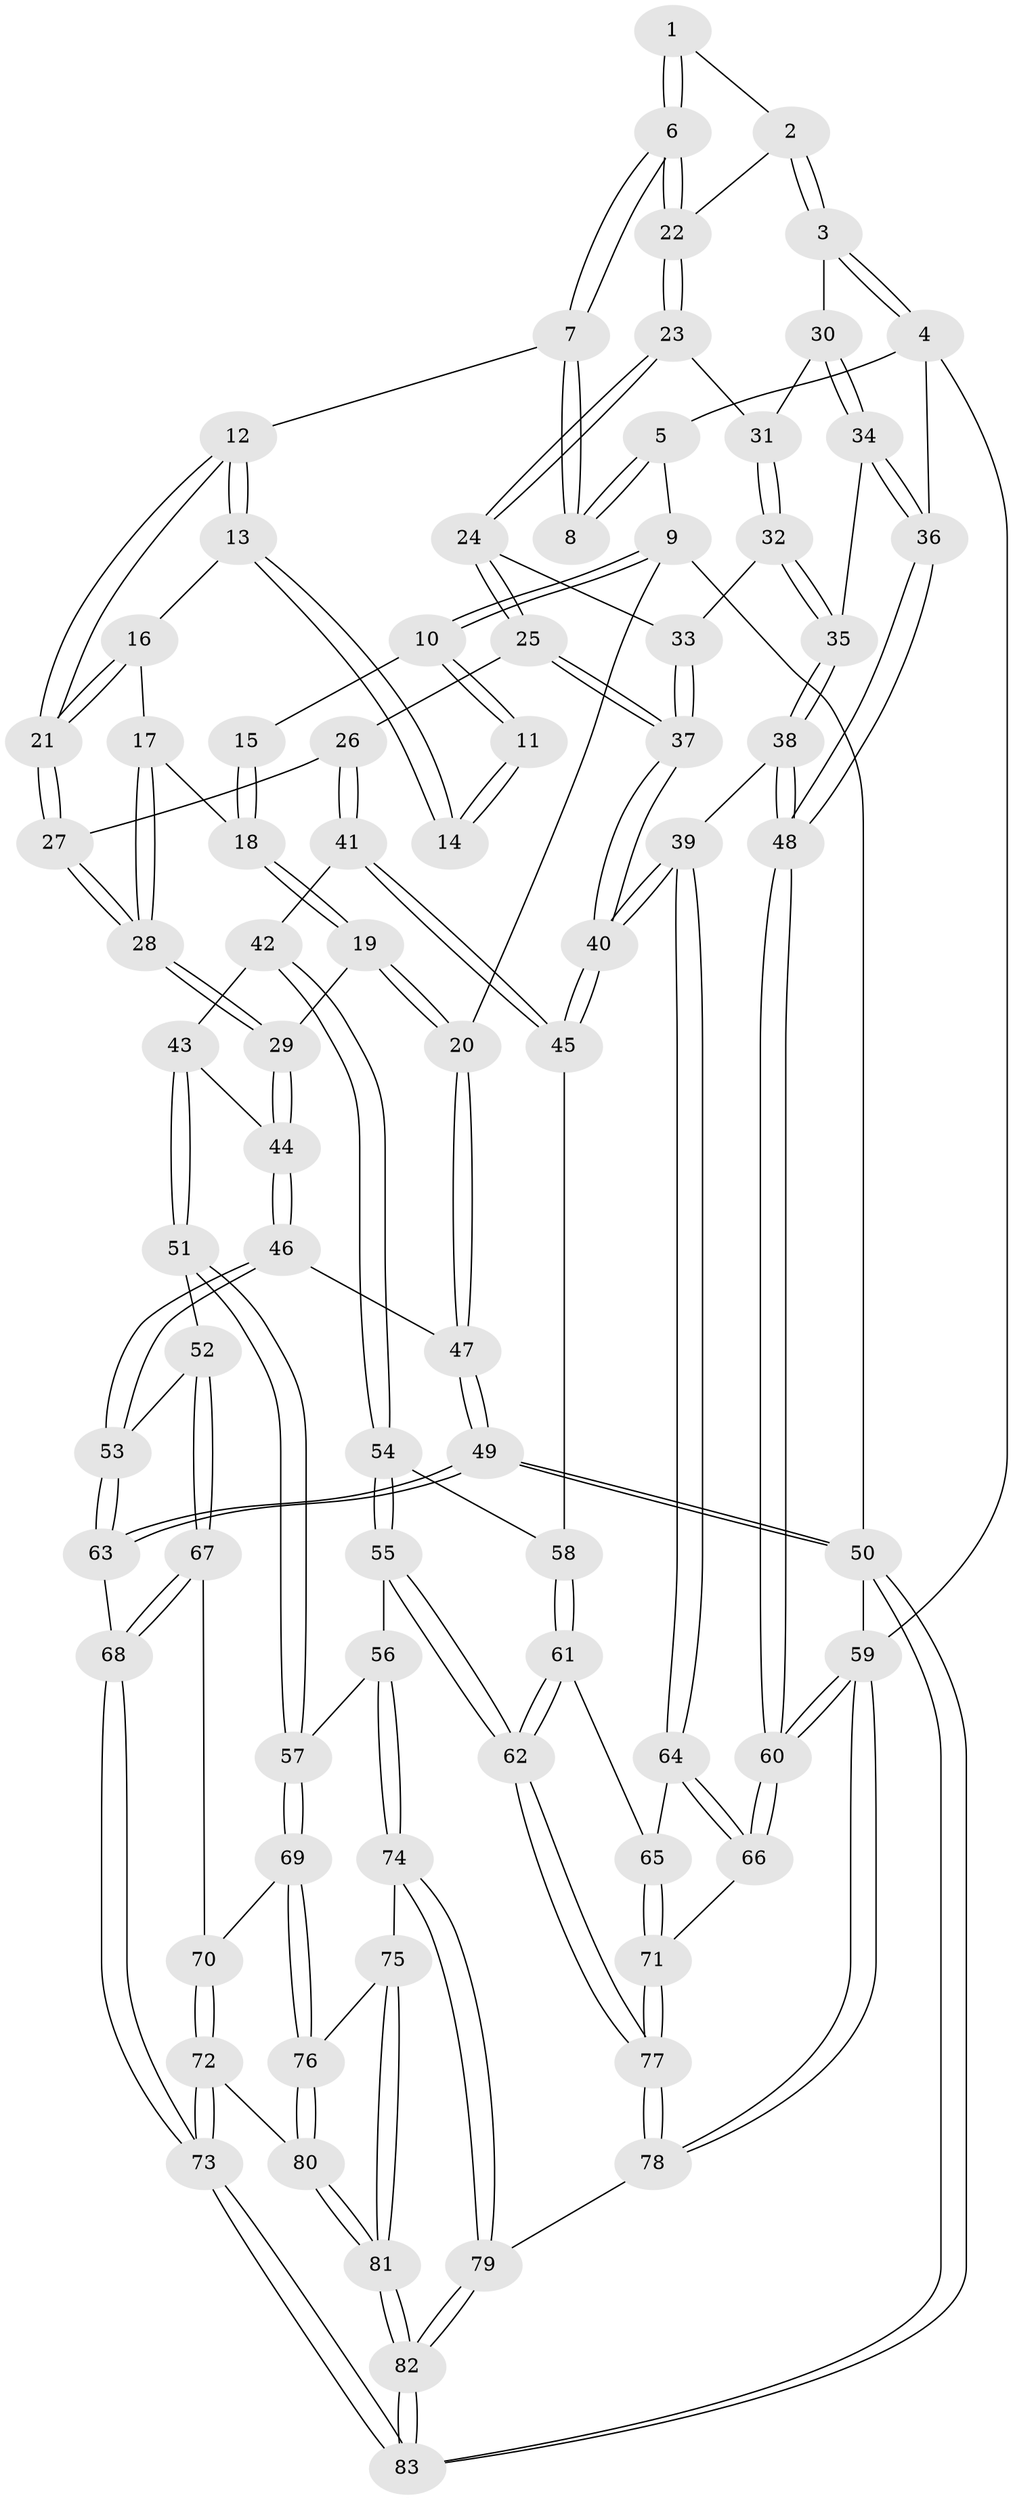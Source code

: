 // Generated by graph-tools (version 1.1) at 2025/27/03/09/25 03:27:08]
// undirected, 83 vertices, 204 edges
graph export_dot {
graph [start="1"]
  node [color=gray90,style=filled];
  1 [pos="+0.9150128782520653+0.05310536470841853"];
  2 [pos="+1+0.16183875417825072"];
  3 [pos="+1+0.2056079051264196"];
  4 [pos="+1+0.19340949062181614"];
  5 [pos="+0.9064263947651274+0"];
  6 [pos="+0.7210799324648439+0.14049571464772387"];
  7 [pos="+0.608350400078419+0"];
  8 [pos="+0.6030356984057398+0"];
  9 [pos="+0+0"];
  10 [pos="+0+0"];
  11 [pos="+0.5475102633527541+0"];
  12 [pos="+0.473870792492495+0.16157574153397625"];
  13 [pos="+0.3446053457270005+0.15196643763650713"];
  14 [pos="+0.3376093255061033+0.09454184445938425"];
  15 [pos="+0.30041469622395245+0.07508316567670752"];
  16 [pos="+0.34120537301712417+0.15774708840047724"];
  17 [pos="+0.3007184940243791+0.2110267054417584"];
  18 [pos="+0.168658813611567+0.163797362983708"];
  19 [pos="+0+0.11258357480651242"];
  20 [pos="+0+0.08552838202821833"];
  21 [pos="+0.5069970800670652+0.3175116474012303"];
  22 [pos="+0.722793270407381+0.1492935829186388"];
  23 [pos="+0.7205641023591077+0.18200145790230102"];
  24 [pos="+0.6299447097450958+0.31700030478914165"];
  25 [pos="+0.6251440056330468+0.320063730351629"];
  26 [pos="+0.5647574163577247+0.3447374942567416"];
  27 [pos="+0.5091996319843165+0.3252671555575653"];
  28 [pos="+0.32933207584026786+0.36703127619691206"];
  29 [pos="+0.30614995710476517+0.39255982616846286"];
  30 [pos="+1+0.2530835218404872"];
  31 [pos="+0.8878391761614526+0.304988836088193"];
  32 [pos="+0.8639636682100078+0.3903682706774211"];
  33 [pos="+0.7803887947247291+0.4047853911197627"];
  34 [pos="+0.9540155710082368+0.4554404398951704"];
  35 [pos="+0.9061964173571304+0.4635556713707035"];
  36 [pos="+1+0.487467461976112"];
  37 [pos="+0.7445705324584989+0.5458659301231019"];
  38 [pos="+0.848488423802835+0.6414649223639596"];
  39 [pos="+0.7730730487653841+0.6415761460496744"];
  40 [pos="+0.7473492312431357+0.6280168568334004"];
  41 [pos="+0.5626581344005478+0.4516836806004422"];
  42 [pos="+0.45421780898925657+0.5890119968443572"];
  43 [pos="+0.3711352755414335+0.5612316977691666"];
  44 [pos="+0.2932415122040365+0.44023475076363855"];
  45 [pos="+0.7215097437463156+0.6260708626295852"];
  46 [pos="+0.07126187660165993+0.5558946113915201"];
  47 [pos="+0+0.45644400752641395"];
  48 [pos="+1+0.864715474398507"];
  49 [pos="+0+0.8717498883896115"];
  50 [pos="+0+1"];
  51 [pos="+0.263380638780393+0.7147208240092461"];
  52 [pos="+0.17493755830452648+0.7081413743576637"];
  53 [pos="+0.12844137791699212+0.663177096339142"];
  54 [pos="+0.4930937581450298+0.6515931506983855"];
  55 [pos="+0.44838934484658444+0.7550535974904924"];
  56 [pos="+0.3718198698258083+0.7818205678830951"];
  57 [pos="+0.31178098687006+0.7620302408510957"];
  58 [pos="+0.612391897898309+0.6671282011578651"];
  59 [pos="+1+1"];
  60 [pos="+1+0.9469089993874598"];
  61 [pos="+0.5898902581103751+0.832183692939008"];
  62 [pos="+0.5553934652333123+0.8757924190469999"];
  63 [pos="+0+0.836346272910241"];
  64 [pos="+0.737377444931563+0.7702759469639833"];
  65 [pos="+0.7257881601843765+0.796882991185037"];
  66 [pos="+0.8900648199671242+0.8962227740410565"];
  67 [pos="+0.17459056455293545+0.7095767799225073"];
  68 [pos="+0.09294534720382998+0.8729437214537491"];
  69 [pos="+0.272381615026519+0.8604898380943551"];
  70 [pos="+0.20753896319135423+0.8454550300339296"];
  71 [pos="+0.7427277903588586+0.8923830736969884"];
  72 [pos="+0.18864362906857723+0.882835793839245"];
  73 [pos="+0.09850030203238089+0.8826932329154386"];
  74 [pos="+0.38688638413889676+0.9462602273841221"];
  75 [pos="+0.28870858217260936+0.8926163461876214"];
  76 [pos="+0.27315335867841894+0.8724934169836863"];
  77 [pos="+0.5530234751875278+1"];
  78 [pos="+0.5457185625384804+1"];
  79 [pos="+0.4946901572654239+1"];
  80 [pos="+0.2144242278289151+0.9089135326465853"];
  81 [pos="+0.2199939648330261+0.9977001433972774"];
  82 [pos="+0.18346627574967564+1"];
  83 [pos="+0.12847708768890823+1"];
  1 -- 2;
  1 -- 6;
  1 -- 6;
  2 -- 3;
  2 -- 3;
  2 -- 22;
  3 -- 4;
  3 -- 4;
  3 -- 30;
  4 -- 5;
  4 -- 36;
  4 -- 59;
  5 -- 8;
  5 -- 8;
  5 -- 9;
  6 -- 7;
  6 -- 7;
  6 -- 22;
  6 -- 22;
  7 -- 8;
  7 -- 8;
  7 -- 12;
  9 -- 10;
  9 -- 10;
  9 -- 20;
  9 -- 50;
  10 -- 11;
  10 -- 11;
  10 -- 15;
  11 -- 14;
  11 -- 14;
  12 -- 13;
  12 -- 13;
  12 -- 21;
  12 -- 21;
  13 -- 14;
  13 -- 14;
  13 -- 16;
  15 -- 18;
  15 -- 18;
  16 -- 17;
  16 -- 21;
  16 -- 21;
  17 -- 18;
  17 -- 28;
  17 -- 28;
  18 -- 19;
  18 -- 19;
  19 -- 20;
  19 -- 20;
  19 -- 29;
  20 -- 47;
  20 -- 47;
  21 -- 27;
  21 -- 27;
  22 -- 23;
  22 -- 23;
  23 -- 24;
  23 -- 24;
  23 -- 31;
  24 -- 25;
  24 -- 25;
  24 -- 33;
  25 -- 26;
  25 -- 37;
  25 -- 37;
  26 -- 27;
  26 -- 41;
  26 -- 41;
  27 -- 28;
  27 -- 28;
  28 -- 29;
  28 -- 29;
  29 -- 44;
  29 -- 44;
  30 -- 31;
  30 -- 34;
  30 -- 34;
  31 -- 32;
  31 -- 32;
  32 -- 33;
  32 -- 35;
  32 -- 35;
  33 -- 37;
  33 -- 37;
  34 -- 35;
  34 -- 36;
  34 -- 36;
  35 -- 38;
  35 -- 38;
  36 -- 48;
  36 -- 48;
  37 -- 40;
  37 -- 40;
  38 -- 39;
  38 -- 48;
  38 -- 48;
  39 -- 40;
  39 -- 40;
  39 -- 64;
  39 -- 64;
  40 -- 45;
  40 -- 45;
  41 -- 42;
  41 -- 45;
  41 -- 45;
  42 -- 43;
  42 -- 54;
  42 -- 54;
  43 -- 44;
  43 -- 51;
  43 -- 51;
  44 -- 46;
  44 -- 46;
  45 -- 58;
  46 -- 47;
  46 -- 53;
  46 -- 53;
  47 -- 49;
  47 -- 49;
  48 -- 60;
  48 -- 60;
  49 -- 50;
  49 -- 50;
  49 -- 63;
  49 -- 63;
  50 -- 83;
  50 -- 83;
  50 -- 59;
  51 -- 52;
  51 -- 57;
  51 -- 57;
  52 -- 53;
  52 -- 67;
  52 -- 67;
  53 -- 63;
  53 -- 63;
  54 -- 55;
  54 -- 55;
  54 -- 58;
  55 -- 56;
  55 -- 62;
  55 -- 62;
  56 -- 57;
  56 -- 74;
  56 -- 74;
  57 -- 69;
  57 -- 69;
  58 -- 61;
  58 -- 61;
  59 -- 60;
  59 -- 60;
  59 -- 78;
  59 -- 78;
  60 -- 66;
  60 -- 66;
  61 -- 62;
  61 -- 62;
  61 -- 65;
  62 -- 77;
  62 -- 77;
  63 -- 68;
  64 -- 65;
  64 -- 66;
  64 -- 66;
  65 -- 71;
  65 -- 71;
  66 -- 71;
  67 -- 68;
  67 -- 68;
  67 -- 70;
  68 -- 73;
  68 -- 73;
  69 -- 70;
  69 -- 76;
  69 -- 76;
  70 -- 72;
  70 -- 72;
  71 -- 77;
  71 -- 77;
  72 -- 73;
  72 -- 73;
  72 -- 80;
  73 -- 83;
  73 -- 83;
  74 -- 75;
  74 -- 79;
  74 -- 79;
  75 -- 76;
  75 -- 81;
  75 -- 81;
  76 -- 80;
  76 -- 80;
  77 -- 78;
  77 -- 78;
  78 -- 79;
  79 -- 82;
  79 -- 82;
  80 -- 81;
  80 -- 81;
  81 -- 82;
  81 -- 82;
  82 -- 83;
  82 -- 83;
}
